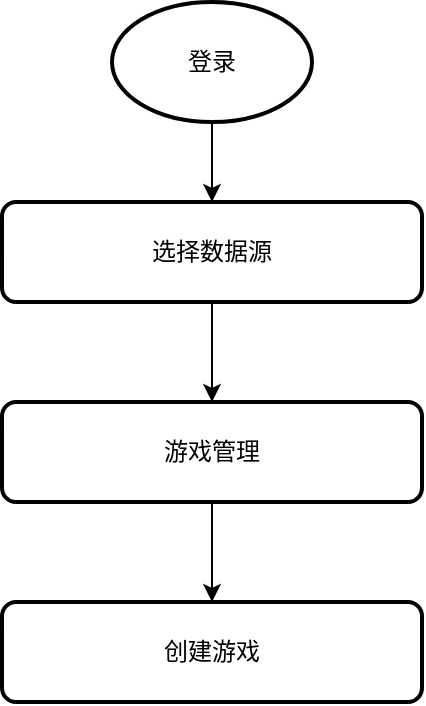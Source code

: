 <mxfile version="13.3.7" type="github">
  <diagram name="Page-1" id="74e2e168-ea6b-b213-b513-2b3c1d86103e">
    <mxGraphModel dx="1381" dy="765" grid="1" gridSize="10" guides="1" tooltips="1" connect="1" arrows="1" fold="1" page="1" pageScale="1" pageWidth="1100" pageHeight="850" background="#ffffff" math="0" shadow="0">
      <root>
        <mxCell id="0" />
        <mxCell id="1" parent="0" />
        <mxCell id="PQJTtoD-kn7Ip7f_RlKU-3" style="edgeStyle=orthogonalEdgeStyle;rounded=0;orthogonalLoop=1;jettySize=auto;html=1;entryX=0.5;entryY=0;entryDx=0;entryDy=0;" edge="1" parent="1" source="PQJTtoD-kn7Ip7f_RlKU-1" target="PQJTtoD-kn7Ip7f_RlKU-2">
          <mxGeometry relative="1" as="geometry" />
        </mxCell>
        <mxCell id="PQJTtoD-kn7Ip7f_RlKU-1" value="登录" style="strokeWidth=2;html=1;shape=mxgraph.flowchart.start_1;whiteSpace=wrap;" vertex="1" parent="1">
          <mxGeometry x="155" y="50" width="100" height="60" as="geometry" />
        </mxCell>
        <mxCell id="PQJTtoD-kn7Ip7f_RlKU-5" style="edgeStyle=orthogonalEdgeStyle;rounded=0;orthogonalLoop=1;jettySize=auto;html=1;entryX=0.5;entryY=0;entryDx=0;entryDy=0;" edge="1" parent="1" source="PQJTtoD-kn7Ip7f_RlKU-2" target="PQJTtoD-kn7Ip7f_RlKU-4">
          <mxGeometry relative="1" as="geometry" />
        </mxCell>
        <mxCell id="PQJTtoD-kn7Ip7f_RlKU-2" value="选择数据源" style="rounded=1;whiteSpace=wrap;html=1;absoluteArcSize=1;arcSize=14;strokeWidth=2;" vertex="1" parent="1">
          <mxGeometry x="100" y="150" width="210" height="50" as="geometry" />
        </mxCell>
        <mxCell id="PQJTtoD-kn7Ip7f_RlKU-8" style="edgeStyle=orthogonalEdgeStyle;rounded=0;orthogonalLoop=1;jettySize=auto;html=1;" edge="1" parent="1" source="PQJTtoD-kn7Ip7f_RlKU-4" target="PQJTtoD-kn7Ip7f_RlKU-7">
          <mxGeometry relative="1" as="geometry" />
        </mxCell>
        <mxCell id="PQJTtoD-kn7Ip7f_RlKU-4" value="游戏管理" style="rounded=1;whiteSpace=wrap;html=1;absoluteArcSize=1;arcSize=14;strokeWidth=2;" vertex="1" parent="1">
          <mxGeometry x="100" y="250" width="210" height="50" as="geometry" />
        </mxCell>
        <mxCell id="PQJTtoD-kn7Ip7f_RlKU-7" value="创建游戏" style="rounded=1;whiteSpace=wrap;html=1;absoluteArcSize=1;arcSize=14;strokeWidth=2;" vertex="1" parent="1">
          <mxGeometry x="100" y="350" width="210" height="50" as="geometry" />
        </mxCell>
      </root>
    </mxGraphModel>
  </diagram>
</mxfile>
